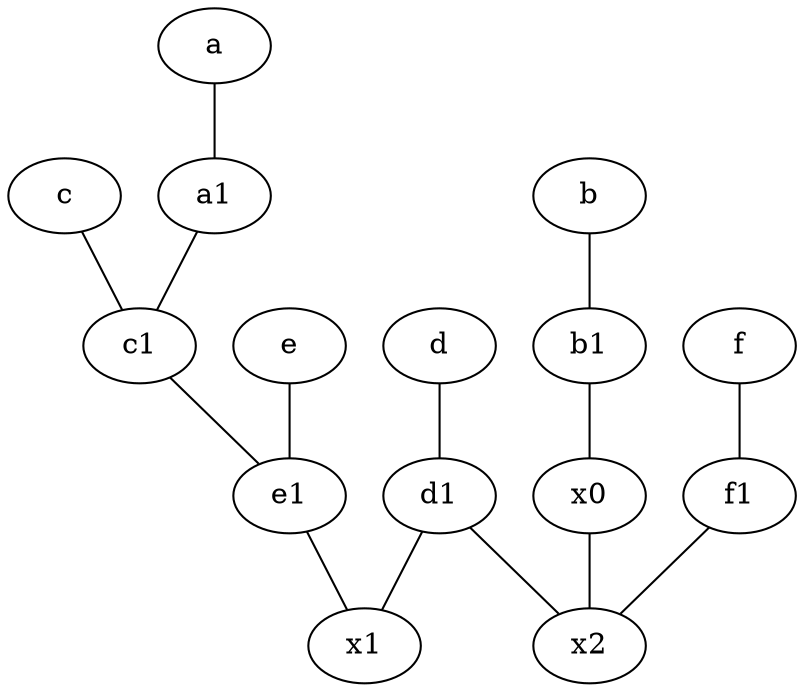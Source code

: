 graph {
	node [labelfontsize=50]
	f1 [labelfontsize=50 pos="3,8!"]
	e1 [labelfontsize=50 pos="7,7!"]
	c [labelfontsize=50 pos="4.5,2!"]
	x1 [labelfontsize=50]
	a1 [labelfontsize=50 pos="8,3!"]
	x2 [labelfontsize=50]
	x0 [labelfontsize=50]
	c1 [labelfontsize=50 pos="4.5,3!"]
	b1 [labelfontsize=50 pos="9,4!"]
	d1 [labelfontsize=50 pos="3,5!"]
	d -- d1
	d1 -- x1
	c1 -- e1
	b1 -- x0
	e -- e1
	f1 -- x2
	c -- c1
	a -- a1
	b -- b1
	d1 -- x2
	f -- f1
	a1 -- c1
	x0 -- x2
	e1 -- x1
}
